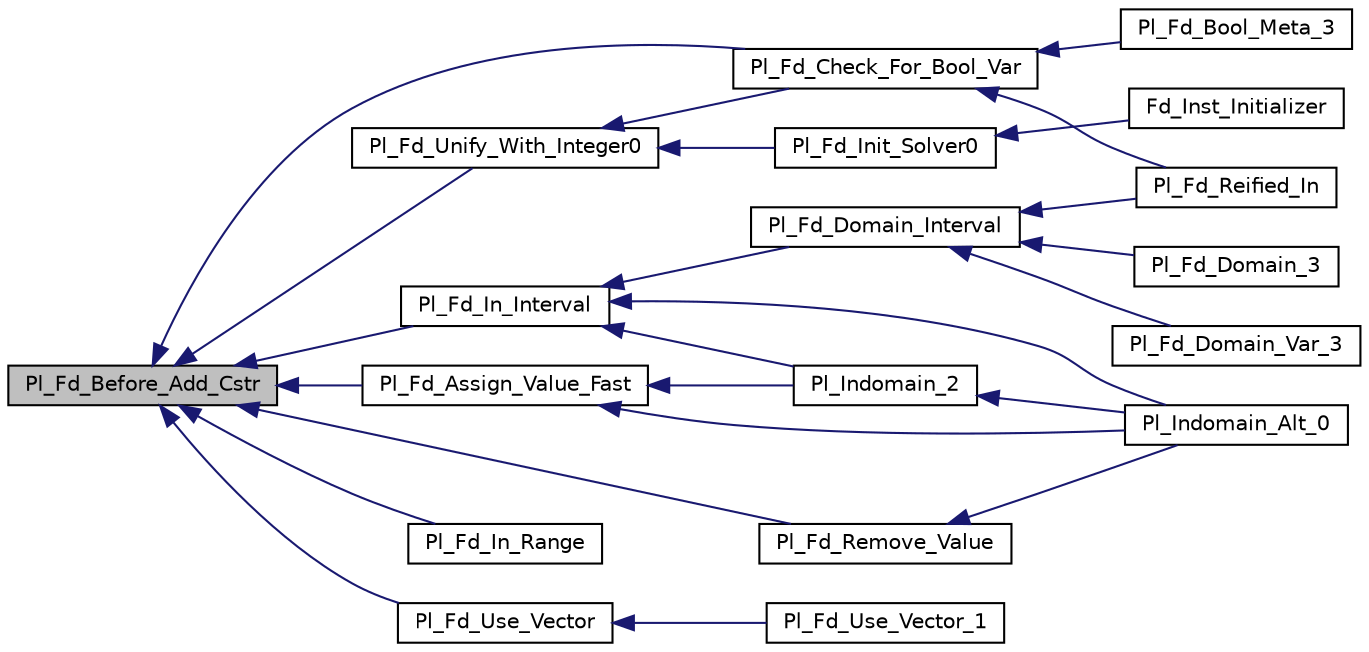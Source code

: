 digraph "Pl_Fd_Before_Add_Cstr"
{
  edge [fontname="Helvetica",fontsize="10",labelfontname="Helvetica",labelfontsize="10"];
  node [fontname="Helvetica",fontsize="10",shape=record];
  rankdir="LR";
  Node1 [label="Pl_Fd_Before_Add_Cstr",height=0.2,width=0.4,color="black", fillcolor="grey75", style="filled", fontcolor="black"];
  Node1 -> Node2 [dir="back",color="midnightblue",fontsize="10",style="solid",fontname="Helvetica"];
  Node2 [label="Pl_Fd_In_Interval",height=0.2,width=0.4,color="black", fillcolor="white", style="filled",URL="$fd__inst_8h.html#a306ee51e5acc5fd6a0c9c3aa79f04ac0"];
  Node2 -> Node3 [dir="back",color="midnightblue",fontsize="10",style="solid",fontname="Helvetica"];
  Node3 [label="Pl_Fd_Domain_Interval",height=0.2,width=0.4,color="black", fillcolor="white", style="filled",URL="$fd__values__c_8c.html#a351067a2ae42277486b8a46d91911a0d"];
  Node3 -> Node4 [dir="back",color="midnightblue",fontsize="10",style="solid",fontname="Helvetica"];
  Node4 [label="Pl_Fd_Reified_In",height=0.2,width=0.4,color="black", fillcolor="white", style="filled",URL="$fd__bool__c_8c.html#aad0a445c9905cdb15eeb91e0dc38c0dd"];
  Node3 -> Node5 [dir="back",color="midnightblue",fontsize="10",style="solid",fontname="Helvetica"];
  Node5 [label="Pl_Fd_Domain_Var_3",height=0.2,width=0.4,color="black", fillcolor="white", style="filled",URL="$fd__values__c_8c.html#aa777642264b14ca56887669b19202374"];
  Node3 -> Node6 [dir="back",color="midnightblue",fontsize="10",style="solid",fontname="Helvetica"];
  Node6 [label="Pl_Fd_Domain_3",height=0.2,width=0.4,color="black", fillcolor="white", style="filled",URL="$fd__values__c_8c.html#ac3230fe39ec80a19b8cac99c538ea083"];
  Node2 -> Node7 [dir="back",color="midnightblue",fontsize="10",style="solid",fontname="Helvetica"];
  Node7 [label="Pl_Indomain_2",height=0.2,width=0.4,color="black", fillcolor="white", style="filled",URL="$fd__values__c_8c.html#a6de1db9fb85e24c632fbb29ec6f8724e"];
  Node7 -> Node8 [dir="back",color="midnightblue",fontsize="10",style="solid",fontname="Helvetica"];
  Node8 [label="Pl_Indomain_Alt_0",height=0.2,width=0.4,color="black", fillcolor="white", style="filled",URL="$fd__values__c_8c.html#a180ad373ea06757f95f7286c0de75fb0"];
  Node2 -> Node8 [dir="back",color="midnightblue",fontsize="10",style="solid",fontname="Helvetica"];
  Node1 -> Node9 [dir="back",color="midnightblue",fontsize="10",style="solid",fontname="Helvetica"];
  Node9 [label="Pl_Fd_In_Range",height=0.2,width=0.4,color="black", fillcolor="white", style="filled",URL="$fd__inst_8h.html#afaac1046c28522b902125a330776ade9"];
  Node1 -> Node10 [dir="back",color="midnightblue",fontsize="10",style="solid",fontname="Helvetica"];
  Node10 [label="Pl_Fd_Assign_Value_Fast",height=0.2,width=0.4,color="black", fillcolor="white", style="filled",URL="$fd__inst_8h.html#ae5ec2233b33942f2646db6971addf366"];
  Node10 -> Node7 [dir="back",color="midnightblue",fontsize="10",style="solid",fontname="Helvetica"];
  Node10 -> Node8 [dir="back",color="midnightblue",fontsize="10",style="solid",fontname="Helvetica"];
  Node1 -> Node11 [dir="back",color="midnightblue",fontsize="10",style="solid",fontname="Helvetica"];
  Node11 [label="Pl_Fd_Unify_With_Integer0",height=0.2,width=0.4,color="black", fillcolor="white", style="filled",URL="$fd__inst_8h.html#a1078e5a53fd57d0ad70002b49e7f9d69"];
  Node11 -> Node12 [dir="back",color="midnightblue",fontsize="10",style="solid",fontname="Helvetica"];
  Node12 [label="Pl_Fd_Init_Solver0",height=0.2,width=0.4,color="black", fillcolor="white", style="filled",URL="$fd__inst_8h.html#a44f365444a3bfdd0c1726453e421526d"];
  Node12 -> Node13 [dir="back",color="midnightblue",fontsize="10",style="solid",fontname="Helvetica"];
  Node13 [label="Fd_Inst_Initializer",height=0.2,width=0.4,color="black", fillcolor="white", style="filled",URL="$fd__inst_8c.html#a450739dfc97e7399a2e432739ac8d93c"];
  Node11 -> Node14 [dir="back",color="midnightblue",fontsize="10",style="solid",fontname="Helvetica"];
  Node14 [label="Pl_Fd_Check_For_Bool_Var",height=0.2,width=0.4,color="black", fillcolor="white", style="filled",URL="$fd__inst_8h.html#a48bfe26ff0c1846232e2c494c7746c5e"];
  Node14 -> Node15 [dir="back",color="midnightblue",fontsize="10",style="solid",fontname="Helvetica"];
  Node15 [label="Pl_Fd_Bool_Meta_3",height=0.2,width=0.4,color="black", fillcolor="white", style="filled",URL="$fd__bool__c_8c.html#af216d1fd11aff1fa2cb04c7ead09615f"];
  Node14 -> Node4 [dir="back",color="midnightblue",fontsize="10",style="solid",fontname="Helvetica"];
  Node1 -> Node16 [dir="back",color="midnightblue",fontsize="10",style="solid",fontname="Helvetica"];
  Node16 [label="Pl_Fd_Remove_Value",height=0.2,width=0.4,color="black", fillcolor="white", style="filled",URL="$fd__inst_8h.html#a48a34e9eac8f380cd08d6235dc8f025b"];
  Node16 -> Node8 [dir="back",color="midnightblue",fontsize="10",style="solid",fontname="Helvetica"];
  Node1 -> Node17 [dir="back",color="midnightblue",fontsize="10",style="solid",fontname="Helvetica"];
  Node17 [label="Pl_Fd_Use_Vector",height=0.2,width=0.4,color="black", fillcolor="white", style="filled",URL="$fd__inst_8h.html#a2d3586b22af6cc729a0340f120e4a98f"];
  Node17 -> Node18 [dir="back",color="midnightblue",fontsize="10",style="solid",fontname="Helvetica"];
  Node18 [label="Pl_Fd_Use_Vector_1",height=0.2,width=0.4,color="black", fillcolor="white", style="filled",URL="$fd__infos__c_8c.html#aa529fc87d64f8d89a1012da83771843e"];
  Node1 -> Node14 [dir="back",color="midnightblue",fontsize="10",style="solid",fontname="Helvetica"];
}
